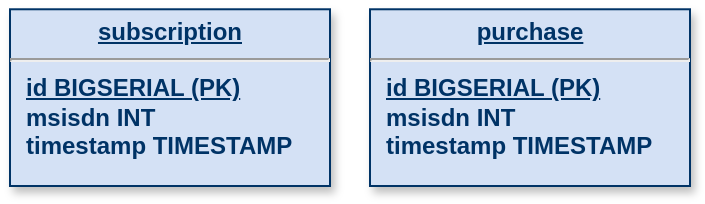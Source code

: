 <mxfile version="14.0.3" type="device"><diagram name="Page-1" id="efa7a0a1-bf9b-a30e-e6df-94a7791c09e9"><mxGraphModel dx="716" dy="377" grid="1" gridSize="10" guides="1" tooltips="1" connect="1" arrows="1" fold="1" page="1" pageScale="1" pageWidth="826" pageHeight="1169" background="#ffffff" math="0" shadow="0"><root><mxCell id="0"/><mxCell id="1" parent="0"/><mxCell id="25" value="&lt;p style=&quot;margin: 0px ; margin-top: 4px ; text-align: center ; text-decoration: underline&quot;&gt;&lt;strong&gt;subscription&lt;/strong&gt;&lt;/p&gt;&lt;hr&gt;&lt;p style=&quot;margin: 0px ; margin-left: 8px&quot;&gt;&lt;u&gt;&lt;b&gt;id BIGSERIAL (PK)&lt;/b&gt;&lt;/u&gt;&lt;br&gt;&lt;/p&gt;&lt;p style=&quot;margin: 0px ; margin-left: 8px&quot;&gt;&lt;b&gt;msisdn INT&lt;/b&gt;&lt;br&gt;&lt;/p&gt;&lt;p style=&quot;margin: 0px ; margin-left: 8px&quot;&gt;&lt;b&gt;timestamp TIMESTAMP&lt;/b&gt;&lt;/p&gt;" style="verticalAlign=top;align=left;overflow=fill;fontSize=12;fontFamily=Helvetica;html=1;strokeColor=#003366;shadow=1;fillColor=#D4E1F5;fontColor=#003366" parent="1" vertex="1"><mxGeometry x="40" y="21.64" width="160" height="88.36" as="geometry"/></mxCell><mxCell id="OIy1Or8TcLxbf9TGqOQh-114" value="&lt;p style=&quot;margin: 0px ; margin-top: 4px ; text-align: center ; text-decoration: underline&quot;&gt;&lt;strong&gt;purchase&lt;/strong&gt;&lt;/p&gt;&lt;hr&gt;&lt;p style=&quot;margin: 0px ; margin-left: 8px&quot;&gt;&lt;u&gt;&lt;b&gt;id BIGSERIAL (PK)&lt;/b&gt;&lt;/u&gt;&lt;br&gt;&lt;/p&gt;&lt;p style=&quot;margin: 0px ; margin-left: 8px&quot;&gt;&lt;b&gt;msisdn INT&lt;/b&gt;&lt;br&gt;&lt;/p&gt;&lt;p style=&quot;margin: 0px ; margin-left: 8px&quot;&gt;&lt;b&gt;timestamp TIMESTAMP&lt;/b&gt;&lt;/p&gt;" style="verticalAlign=top;align=left;overflow=fill;fontSize=12;fontFamily=Helvetica;html=1;strokeColor=#003366;shadow=1;fillColor=#D4E1F5;fontColor=#003366" vertex="1" parent="1"><mxGeometry x="220" y="21.64" width="160" height="88.36" as="geometry"/></mxCell></root></mxGraphModel></diagram></mxfile>
